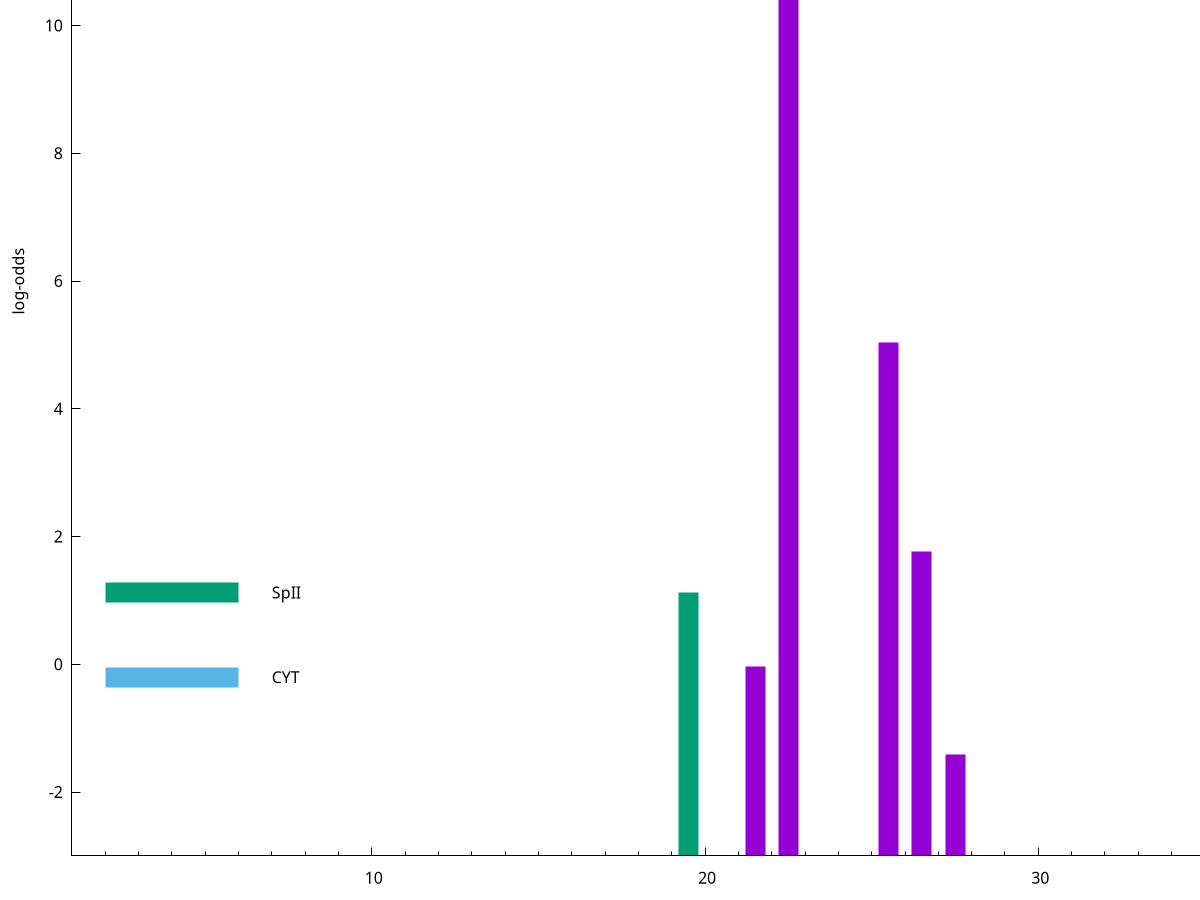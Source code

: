 set title "LipoP predictions for SRR5666509.gff"
set size 2., 1.4
set xrange [1:70] 
set mxtics 10
set yrange [-3:15]
set y2range [0:18]
set ylabel "log-odds"
set term postscript eps color solid "Helvetica" 30
set output "SRR5666509.gff3.eps"
set arrow from 2,11.0687 to 6,11.0687 nohead lt 1 lw 20
set label "SpI" at 7,11.0687
set arrow from 2,1.12263 to 6,1.12263 nohead lt 2 lw 20
set label "SpII" at 7,1.12263
set arrow from 2,-0.200913 to 6,-0.200913 nohead lt 3 lw 20
set label "CYT" at 7,-0.200913
set arrow from 2,11.0687 to 6,11.0687 nohead lt 1 lw 20
set label "SpI" at 7,11.0687
# NOTE: The scores below are the log-odds scores with the threshold
# NOTE: subtracted (a hack to make gnuplot make the histogram all
# NOTE: look nice).
plot "-" axes x1y2 title "" with impulses lt 2 lw 20, "-" axes x1y2 title "" with impulses lt 1 lw 20
19.500000 4.118920
e
22.500000 14.042900
25.500000 8.042570
26.500000 4.765370
21.500000 2.964656
27.500000 1.587570
e
exit
